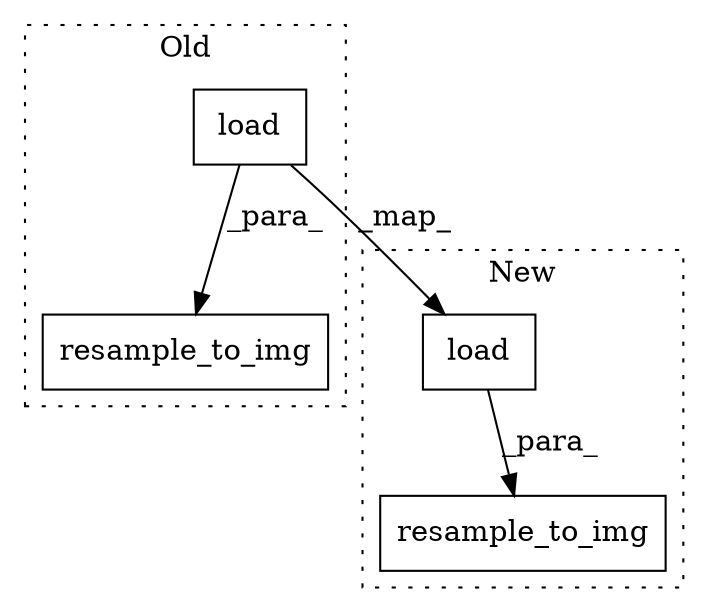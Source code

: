 digraph G {
subgraph cluster0 {
1 [label="resample_to_img" a="32" s="9112,9179" l="16,1" shape="box"];
3 [label="load" a="32" s="9136,9155" l="5,1" shape="box"];
label = "Old";
style="dotted";
}
subgraph cluster1 {
2 [label="resample_to_img" a="32" s="9436,9484" l="16,1" shape="box"];
4 [label="load" a="32" s="9332,9351" l="5,1" shape="box"];
label = "New";
style="dotted";
}
3 -> 1 [label="_para_"];
3 -> 4 [label="_map_"];
4 -> 2 [label="_para_"];
}